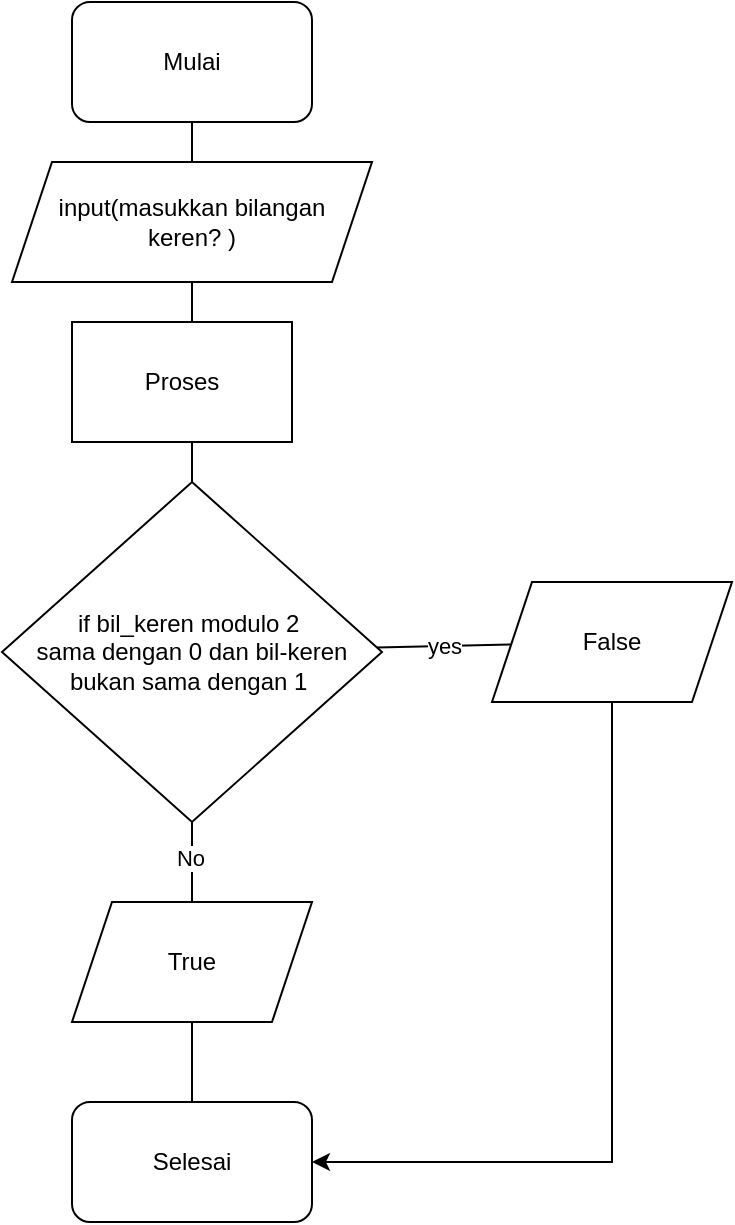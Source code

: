 <mxfile version="24.4.0" type="github">
  <diagram name="Halaman-1" id="_axqNYBH5Vn2pAP-PIyP">
    <mxGraphModel dx="1034" dy="1628" grid="1" gridSize="10" guides="1" tooltips="1" connect="1" arrows="1" fold="1" page="1" pageScale="1" pageWidth="827" pageHeight="1169" math="0" shadow="0">
      <root>
        <mxCell id="0" />
        <mxCell id="1" parent="0" />
        <mxCell id="rrvURT6HxI1qHbSuCArZ-8" value="" style="endArrow=none;html=1;rounded=0;entryX=0.5;entryY=1;entryDx=0;entryDy=0;" parent="1" source="rrvURT6HxI1qHbSuCArZ-6" target="rrvURT6HxI1qHbSuCArZ-4" edge="1">
          <mxGeometry width="50" height="50" relative="1" as="geometry">
            <mxPoint x="380" y="50" as="sourcePoint" />
            <mxPoint x="430" as="targetPoint" />
            <Array as="points" />
          </mxGeometry>
        </mxCell>
        <mxCell id="rrvURT6HxI1qHbSuCArZ-2" value="&amp;nbsp;input(masukkan bilangan&amp;nbsp;&lt;div&gt;keren? )&lt;/div&gt;" style="shape=parallelogram;perimeter=parallelogramPerimeter;whiteSpace=wrap;html=1;fixedSize=1;" parent="1" vertex="1">
          <mxGeometry x="240" y="-40" width="180" height="60" as="geometry" />
        </mxCell>
        <mxCell id="rrvURT6HxI1qHbSuCArZ-4" value="Mulai" style="rounded=1;whiteSpace=wrap;html=1;" parent="1" vertex="1">
          <mxGeometry x="270" y="-120" width="120" height="60" as="geometry" />
        </mxCell>
        <mxCell id="rrvURT6HxI1qHbSuCArZ-5" value="Proses" style="rounded=0;whiteSpace=wrap;html=1;" parent="1" vertex="1">
          <mxGeometry x="270" y="40" width="110" height="60" as="geometry" />
        </mxCell>
        <mxCell id="rrvURT6HxI1qHbSuCArZ-6" value="if bil_keren modulo 2&amp;nbsp;&lt;div&gt;sama dengan 0 dan bil-keren bukan sama dengan 1&amp;nbsp;&lt;/div&gt;" style="rhombus;whiteSpace=wrap;html=1;align=center;" parent="1" vertex="1">
          <mxGeometry x="235" y="120" width="190" height="170" as="geometry" />
        </mxCell>
        <mxCell id="rrvURT6HxI1qHbSuCArZ-10" value="True" style="shape=parallelogram;perimeter=parallelogramPerimeter;whiteSpace=wrap;html=1;fixedSize=1;" parent="1" vertex="1">
          <mxGeometry x="270" y="330" width="120" height="60" as="geometry" />
        </mxCell>
        <mxCell id="rrvURT6HxI1qHbSuCArZ-11" value="False" style="shape=parallelogram;perimeter=parallelogramPerimeter;whiteSpace=wrap;html=1;fixedSize=1;" parent="1" vertex="1">
          <mxGeometry x="480" y="170" width="120" height="60" as="geometry" />
        </mxCell>
        <mxCell id="rrvURT6HxI1qHbSuCArZ-12" value="" style="endArrow=none;html=1;rounded=0;" parent="1" source="rrvURT6HxI1qHbSuCArZ-6" target="rrvURT6HxI1qHbSuCArZ-11" edge="1">
          <mxGeometry width="50" height="50" relative="1" as="geometry">
            <mxPoint x="380" y="230" as="sourcePoint" />
            <mxPoint x="430" y="180" as="targetPoint" />
          </mxGeometry>
        </mxCell>
        <mxCell id="rrvURT6HxI1qHbSuCArZ-14" value="yes" style="edgeLabel;html=1;align=center;verticalAlign=middle;resizable=0;points=[];" parent="rrvURT6HxI1qHbSuCArZ-12" vertex="1" connectable="0">
          <mxGeometry x="-0.002" relative="1" as="geometry">
            <mxPoint as="offset" />
          </mxGeometry>
        </mxCell>
        <mxCell id="rrvURT6HxI1qHbSuCArZ-13" value="" style="endArrow=none;html=1;rounded=0;" parent="1" source="rrvURT6HxI1qHbSuCArZ-10" target="rrvURT6HxI1qHbSuCArZ-6" edge="1">
          <mxGeometry width="50" height="50" relative="1" as="geometry">
            <mxPoint x="380" y="230" as="sourcePoint" />
            <mxPoint x="430" y="180" as="targetPoint" />
          </mxGeometry>
        </mxCell>
        <mxCell id="rrvURT6HxI1qHbSuCArZ-15" value="No" style="edgeLabel;html=1;align=center;verticalAlign=middle;resizable=0;points=[];" parent="rrvURT6HxI1qHbSuCArZ-13" vertex="1" connectable="0">
          <mxGeometry x="0.133" y="1" relative="1" as="geometry">
            <mxPoint as="offset" />
          </mxGeometry>
        </mxCell>
        <mxCell id="rrvURT6HxI1qHbSuCArZ-16" value="Selesai" style="rounded=1;whiteSpace=wrap;html=1;" parent="1" vertex="1">
          <mxGeometry x="270" y="430" width="120" height="60" as="geometry" />
        </mxCell>
        <mxCell id="rrvURT6HxI1qHbSuCArZ-17" value="" style="endArrow=classic;html=1;rounded=0;exitX=0.5;exitY=1;exitDx=0;exitDy=0;entryX=1;entryY=0.5;entryDx=0;entryDy=0;" parent="1" source="rrvURT6HxI1qHbSuCArZ-11" target="rrvURT6HxI1qHbSuCArZ-16" edge="1">
          <mxGeometry width="50" height="50" relative="1" as="geometry">
            <mxPoint x="380" y="320" as="sourcePoint" />
            <mxPoint x="430" y="270" as="targetPoint" />
            <Array as="points">
              <mxPoint x="540" y="460" />
              <mxPoint x="460" y="460" />
            </Array>
          </mxGeometry>
        </mxCell>
        <mxCell id="rrvURT6HxI1qHbSuCArZ-18" value="" style="endArrow=none;html=1;rounded=0;exitX=0.5;exitY=0;exitDx=0;exitDy=0;entryX=0.5;entryY=1;entryDx=0;entryDy=0;" parent="1" source="rrvURT6HxI1qHbSuCArZ-16" target="rrvURT6HxI1qHbSuCArZ-10" edge="1">
          <mxGeometry width="50" height="50" relative="1" as="geometry">
            <mxPoint x="370" y="350" as="sourcePoint" />
            <mxPoint x="420" y="300" as="targetPoint" />
          </mxGeometry>
        </mxCell>
      </root>
    </mxGraphModel>
  </diagram>
</mxfile>

